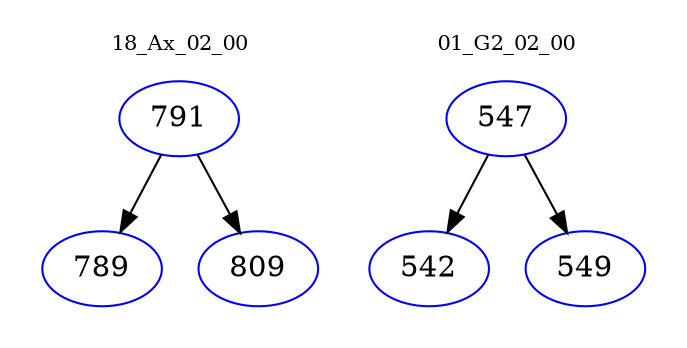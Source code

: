 digraph{
subgraph cluster_0 {
color = white
label = "18_Ax_02_00";
fontsize=10;
T0_791 [label="791", color="blue"]
T0_791 -> T0_789 [color="black"]
T0_789 [label="789", color="blue"]
T0_791 -> T0_809 [color="black"]
T0_809 [label="809", color="blue"]
}
subgraph cluster_1 {
color = white
label = "01_G2_02_00";
fontsize=10;
T1_547 [label="547", color="blue"]
T1_547 -> T1_542 [color="black"]
T1_542 [label="542", color="blue"]
T1_547 -> T1_549 [color="black"]
T1_549 [label="549", color="blue"]
}
}

